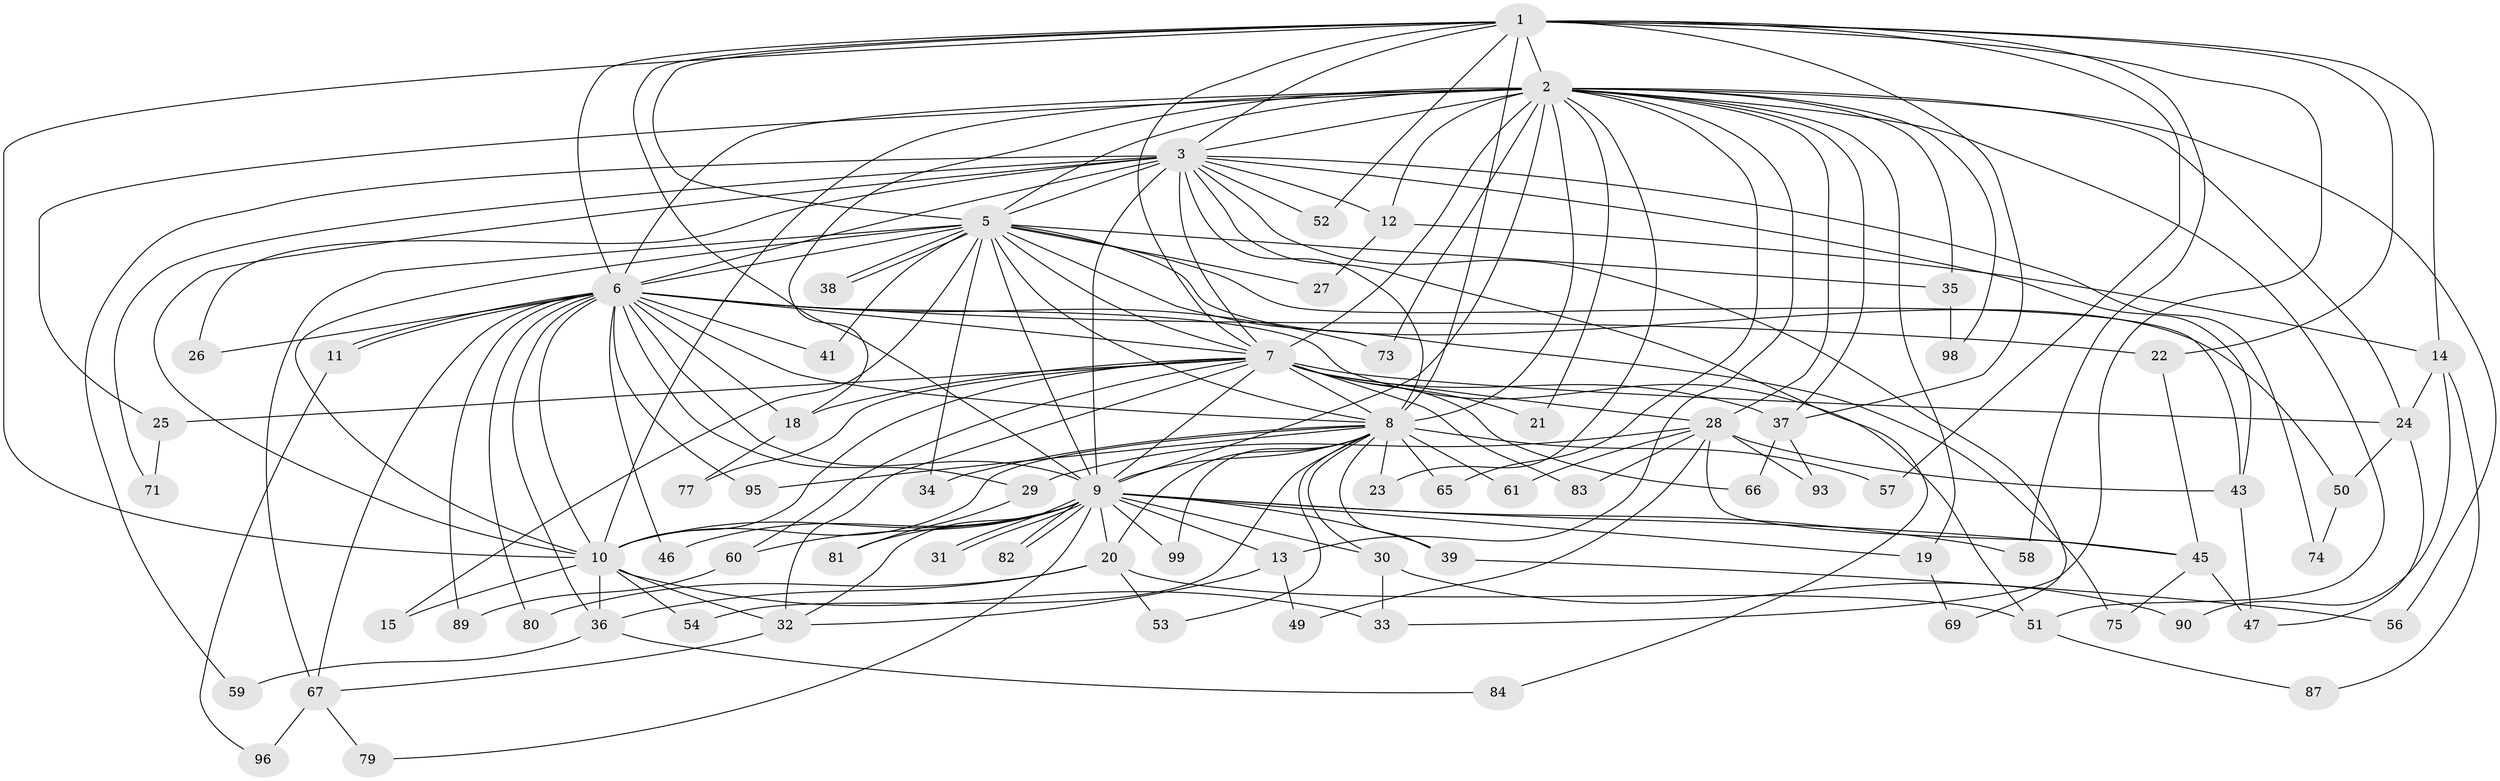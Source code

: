 // original degree distribution, {16: 0.020202020202020204, 17: 0.010101010101010102, 20: 0.020202020202020204, 26: 0.010101010101010102, 23: 0.010101010101010102, 22: 0.010101010101010102, 25: 0.010101010101010102, 15: 0.010101010101010102, 3: 0.16161616161616163, 5: 0.0707070707070707, 4: 0.08080808080808081, 2: 0.5555555555555556, 6: 0.010101010101010102, 8: 0.010101010101010102, 7: 0.010101010101010102}
// Generated by graph-tools (version 1.1) at 2025/11/02/27/25 16:11:08]
// undirected, 76 vertices, 182 edges
graph export_dot {
graph [start="1"]
  node [color=gray90,style=filled];
  1 [super="+68"];
  2 [super="+4"];
  3 [super="+55"];
  5 [super="+42"];
  6 [super="+44"];
  7 [super="+40"];
  8 [super="+17"];
  9 [super="+16"];
  10 [super="+97"];
  11;
  12 [super="+48"];
  13 [super="+78"];
  14 [super="+76"];
  15;
  18 [super="+86"];
  19;
  20;
  21;
  22 [super="+85"];
  23;
  24 [super="+64"];
  25;
  26;
  27;
  28 [super="+62"];
  29;
  30 [super="+92"];
  31;
  32 [super="+72"];
  33;
  34;
  35;
  36;
  37 [super="+63"];
  38;
  39;
  41;
  43 [super="+88"];
  45 [super="+91"];
  46;
  47;
  49;
  50;
  51 [super="+94"];
  52;
  53;
  54;
  56;
  57;
  58;
  59;
  60;
  61;
  65;
  66;
  67 [super="+70"];
  69;
  71;
  73;
  74;
  75;
  77;
  79;
  80;
  81;
  82;
  83;
  84;
  87;
  89;
  90;
  93;
  95;
  96;
  98;
  99;
  1 -- 2 [weight=2];
  1 -- 3;
  1 -- 5;
  1 -- 6;
  1 -- 7;
  1 -- 8;
  1 -- 9;
  1 -- 10;
  1 -- 14;
  1 -- 22;
  1 -- 33;
  1 -- 52;
  1 -- 57;
  1 -- 58;
  1 -- 37;
  2 -- 3 [weight=2];
  2 -- 5 [weight=2];
  2 -- 6 [weight=2];
  2 -- 7 [weight=2];
  2 -- 8 [weight=2];
  2 -- 9 [weight=3];
  2 -- 10 [weight=2];
  2 -- 13;
  2 -- 18;
  2 -- 19;
  2 -- 25;
  2 -- 28;
  2 -- 51;
  2 -- 56;
  2 -- 65;
  2 -- 73;
  2 -- 12 [weight=2];
  2 -- 21;
  2 -- 23;
  2 -- 24;
  2 -- 98;
  2 -- 35;
  2 -- 37;
  3 -- 5;
  3 -- 6;
  3 -- 7 [weight=3];
  3 -- 8;
  3 -- 9;
  3 -- 10;
  3 -- 12;
  3 -- 26;
  3 -- 52;
  3 -- 59;
  3 -- 74;
  3 -- 84;
  3 -- 69;
  3 -- 71;
  3 -- 43;
  5 -- 6;
  5 -- 7;
  5 -- 8;
  5 -- 9;
  5 -- 10 [weight=2];
  5 -- 15;
  5 -- 27;
  5 -- 34;
  5 -- 35;
  5 -- 38;
  5 -- 38;
  5 -- 41;
  5 -- 43;
  5 -- 67;
  5 -- 75;
  5 -- 50;
  6 -- 7;
  6 -- 8 [weight=3];
  6 -- 9;
  6 -- 10;
  6 -- 11;
  6 -- 11;
  6 -- 22;
  6 -- 26;
  6 -- 29;
  6 -- 36;
  6 -- 41;
  6 -- 46;
  6 -- 51;
  6 -- 73;
  6 -- 80;
  6 -- 89;
  6 -- 95;
  6 -- 67;
  6 -- 18;
  7 -- 8;
  7 -- 9;
  7 -- 10;
  7 -- 18;
  7 -- 21;
  7 -- 24;
  7 -- 25;
  7 -- 28 [weight=2];
  7 -- 32;
  7 -- 37 [weight=2];
  7 -- 60;
  7 -- 66;
  7 -- 77;
  7 -- 83;
  8 -- 9;
  8 -- 10;
  8 -- 20;
  8 -- 23;
  8 -- 30;
  8 -- 34;
  8 -- 39;
  8 -- 53;
  8 -- 54;
  8 -- 57;
  8 -- 61;
  8 -- 95;
  8 -- 99;
  8 -- 65;
  9 -- 10;
  9 -- 13;
  9 -- 19;
  9 -- 20;
  9 -- 30;
  9 -- 31;
  9 -- 31;
  9 -- 39;
  9 -- 45;
  9 -- 58;
  9 -- 60;
  9 -- 79;
  9 -- 81;
  9 -- 82;
  9 -- 82;
  9 -- 99;
  9 -- 32;
  9 -- 46;
  10 -- 15;
  10 -- 33;
  10 -- 54;
  10 -- 36;
  10 -- 32;
  11 -- 96;
  12 -- 14;
  12 -- 27;
  13 -- 49;
  13 -- 32;
  14 -- 87;
  14 -- 90;
  14 -- 24;
  18 -- 77;
  19 -- 69;
  20 -- 36;
  20 -- 53;
  20 -- 80;
  20 -- 51;
  22 -- 45;
  24 -- 50;
  24 -- 47;
  25 -- 71;
  28 -- 29;
  28 -- 43;
  28 -- 45;
  28 -- 49;
  28 -- 61;
  28 -- 83;
  28 -- 93;
  29 -- 81;
  30 -- 90;
  30 -- 33;
  32 -- 67;
  35 -- 98;
  36 -- 59;
  36 -- 84;
  37 -- 66;
  37 -- 93;
  39 -- 56;
  43 -- 47;
  45 -- 47;
  45 -- 75;
  50 -- 74;
  51 -- 87;
  60 -- 89;
  67 -- 96;
  67 -- 79;
}
